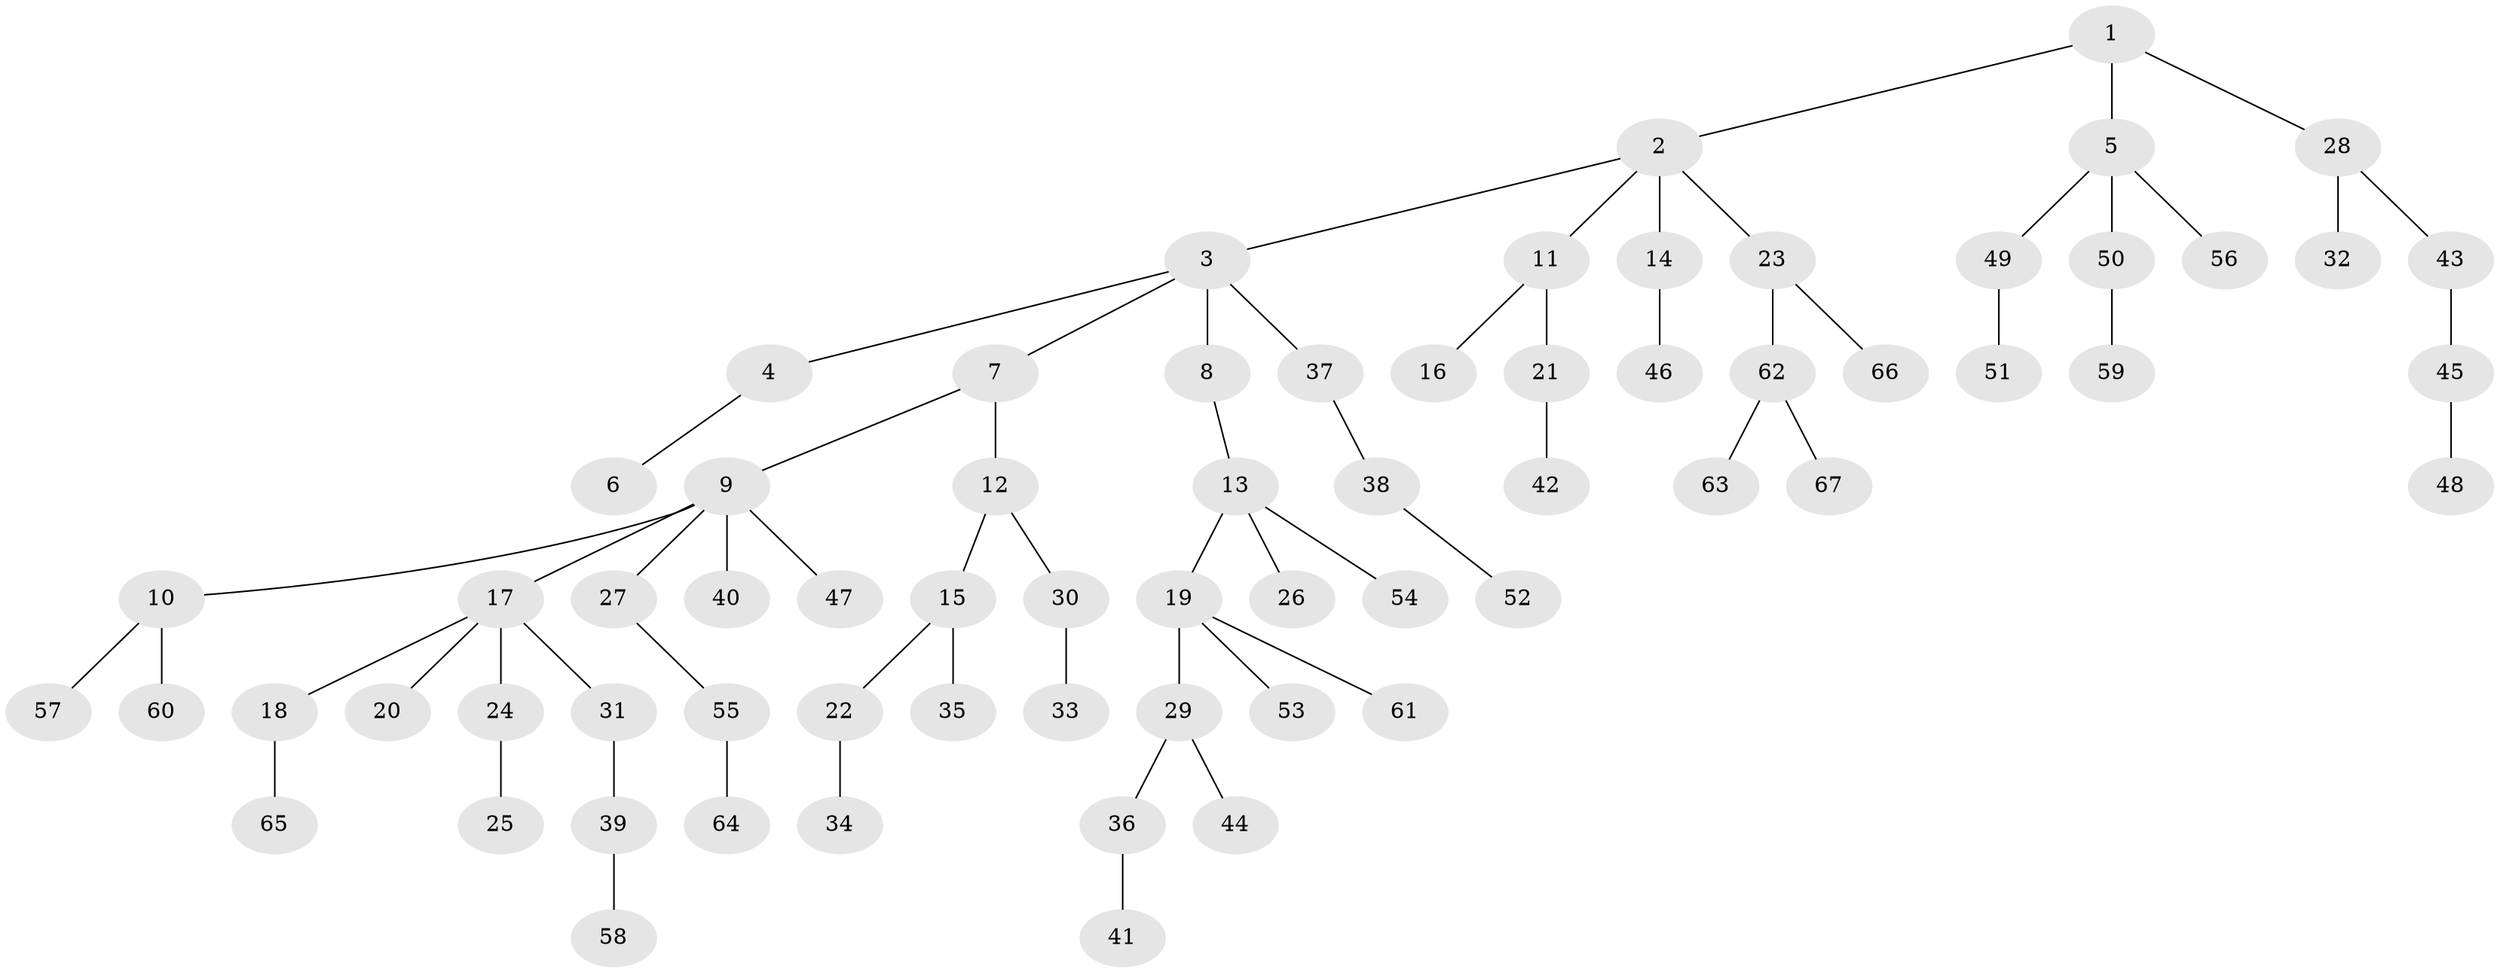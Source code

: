 // coarse degree distribution, {3: 0.13953488372093023, 8: 0.023255813953488372, 1: 0.5348837209302325, 4: 0.06976744186046512, 2: 0.20930232558139536, 5: 0.023255813953488372}
// Generated by graph-tools (version 1.1) at 2025/52/02/27/25 19:52:11]
// undirected, 67 vertices, 66 edges
graph export_dot {
graph [start="1"]
  node [color=gray90,style=filled];
  1;
  2;
  3;
  4;
  5;
  6;
  7;
  8;
  9;
  10;
  11;
  12;
  13;
  14;
  15;
  16;
  17;
  18;
  19;
  20;
  21;
  22;
  23;
  24;
  25;
  26;
  27;
  28;
  29;
  30;
  31;
  32;
  33;
  34;
  35;
  36;
  37;
  38;
  39;
  40;
  41;
  42;
  43;
  44;
  45;
  46;
  47;
  48;
  49;
  50;
  51;
  52;
  53;
  54;
  55;
  56;
  57;
  58;
  59;
  60;
  61;
  62;
  63;
  64;
  65;
  66;
  67;
  1 -- 2;
  1 -- 5;
  1 -- 28;
  2 -- 3;
  2 -- 11;
  2 -- 14;
  2 -- 23;
  3 -- 4;
  3 -- 7;
  3 -- 8;
  3 -- 37;
  4 -- 6;
  5 -- 49;
  5 -- 50;
  5 -- 56;
  7 -- 9;
  7 -- 12;
  8 -- 13;
  9 -- 10;
  9 -- 17;
  9 -- 27;
  9 -- 40;
  9 -- 47;
  10 -- 57;
  10 -- 60;
  11 -- 16;
  11 -- 21;
  12 -- 15;
  12 -- 30;
  13 -- 19;
  13 -- 26;
  13 -- 54;
  14 -- 46;
  15 -- 22;
  15 -- 35;
  17 -- 18;
  17 -- 20;
  17 -- 24;
  17 -- 31;
  18 -- 65;
  19 -- 29;
  19 -- 53;
  19 -- 61;
  21 -- 42;
  22 -- 34;
  23 -- 62;
  23 -- 66;
  24 -- 25;
  27 -- 55;
  28 -- 32;
  28 -- 43;
  29 -- 36;
  29 -- 44;
  30 -- 33;
  31 -- 39;
  36 -- 41;
  37 -- 38;
  38 -- 52;
  39 -- 58;
  43 -- 45;
  45 -- 48;
  49 -- 51;
  50 -- 59;
  55 -- 64;
  62 -- 63;
  62 -- 67;
}
